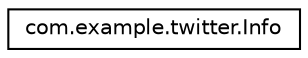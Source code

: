 digraph "类继承关系图"
{
  edge [fontname="Helvetica",fontsize="10",labelfontname="Helvetica",labelfontsize="10"];
  node [fontname="Helvetica",fontsize="10",shape=record];
  rankdir="LR";
  Node0 [label="com.example.twitter.Info",height=0.2,width=0.4,color="black", fillcolor="white", style="filled",URL="$classcom_1_1example_1_1twitter_1_1_info.html"];
}
